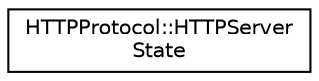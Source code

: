 digraph "Graphical Class Hierarchy"
{
  edge [fontname="Helvetica",fontsize="10",labelfontname="Helvetica",labelfontsize="10"];
  node [fontname="Helvetica",fontsize="10",shape=record];
  rankdir="LR";
  Node0 [label="HTTPProtocol::HTTPServer\lState",height=0.2,width=0.4,color="black", fillcolor="white", style="filled",URL="$structHTTPProtocol_1_1HTTPServerState.html",tooltip="State of the current connection to the server. "];
}
